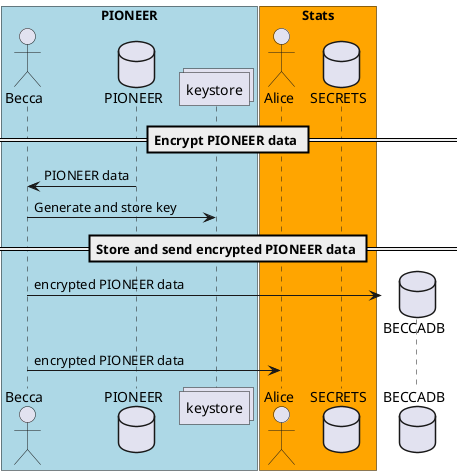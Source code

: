 @startuml

box "PIONEER" #LightBlue
actor Becca
database PIONEER
collections keystore
end box

box "Stats" #Orange
actor Alice
database SECRETS
end box

== Encrypt PIONEER data ==

PIONEER -> Becca: PIONEER data
Becca -> keystore: Generate and store key

== Store and send encrypted PIONEER data ==

create database BECCADB
Becca -> BECCADB: encrypted PIONEER data
Becca -> Alice: encrypted PIONEER data


@enduml
